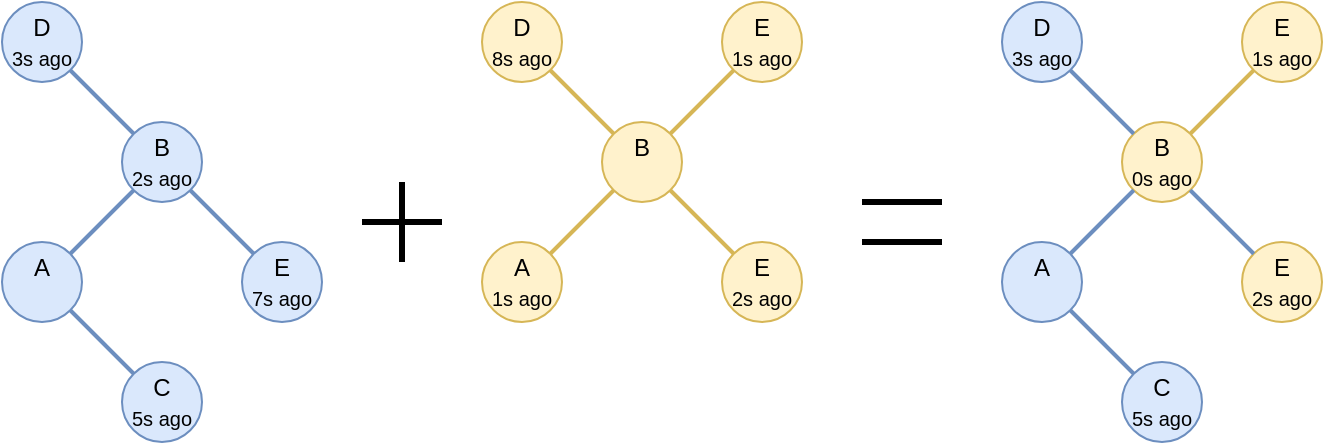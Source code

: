 <mxfile version="17.4.3" type="device"><diagram id="wfF42WI-X_UW3Hrvzg_g" name="Page-1"><mxGraphModel dx="1137" dy="642" grid="1" gridSize="10" guides="1" tooltips="1" connect="1" arrows="1" fold="1" page="1" pageScale="1" pageWidth="827" pageHeight="1169" math="0" shadow="0"><root><mxCell id="0"/><mxCell id="1" parent="0"/><mxCell id="CxLlkqy3ohUGYKOEevhO-1" value="&lt;div&gt;A&lt;/div&gt;&lt;font style=&quot;font-size: 10px&quot;&gt;&lt;br&gt;&lt;/font&gt;" style="ellipse;whiteSpace=wrap;html=1;aspect=fixed;fillColor=#dae8fc;strokeColor=#6c8ebf;" parent="1" vertex="1"><mxGeometry x="120" y="440" width="40" height="40" as="geometry"/></mxCell><mxCell id="CxLlkqy3ohUGYKOEevhO-2" value="&lt;div&gt;C&lt;/div&gt;&lt;div&gt;&lt;font style=&quot;font-size: 10px&quot;&gt;5s ago&lt;/font&gt;&lt;/div&gt;" style="ellipse;whiteSpace=wrap;html=1;aspect=fixed;fillColor=#dae8fc;strokeColor=#6c8ebf;" parent="1" vertex="1"><mxGeometry x="180" y="500" width="40" height="40" as="geometry"/></mxCell><mxCell id="CxLlkqy3ohUGYKOEevhO-4" value="B&lt;br&gt;&lt;div&gt;&lt;font style=&quot;font-size: 10px&quot;&gt;2s ago&lt;/font&gt;&lt;/div&gt;" style="ellipse;whiteSpace=wrap;html=1;aspect=fixed;fillColor=#dae8fc;strokeColor=#6c8ebf;" parent="1" vertex="1"><mxGeometry x="180" y="380" width="40" height="40" as="geometry"/></mxCell><mxCell id="CxLlkqy3ohUGYKOEevhO-5" value="&lt;div&gt;D&lt;/div&gt;&lt;div&gt;&lt;font style=&quot;font-size: 10px&quot;&gt;3s ago&lt;/font&gt;&lt;/div&gt;" style="ellipse;whiteSpace=wrap;html=1;aspect=fixed;fillColor=#dae8fc;strokeColor=#6c8ebf;" parent="1" vertex="1"><mxGeometry x="120" y="320" width="40" height="40" as="geometry"/></mxCell><mxCell id="CxLlkqy3ohUGYKOEevhO-6" value="&lt;div&gt;E&lt;/div&gt;&lt;div&gt;&lt;font style=&quot;font-size: 10px&quot;&gt;1s ago&lt;/font&gt;&lt;/div&gt;" style="ellipse;whiteSpace=wrap;html=1;aspect=fixed;fillColor=#fff2cc;strokeColor=#d6b656;" parent="1" vertex="1"><mxGeometry x="480" y="320" width="40" height="40" as="geometry"/></mxCell><mxCell id="CxLlkqy3ohUGYKOEevhO-7" value="&lt;div&gt;E&lt;/div&gt;&lt;div&gt;&lt;font style=&quot;font-size: 10px&quot;&gt;7s ago&lt;/font&gt;&lt;/div&gt;" style="ellipse;whiteSpace=wrap;html=1;aspect=fixed;fillColor=#dae8fc;strokeColor=#6c8ebf;" parent="1" vertex="1"><mxGeometry x="240" y="440" width="40" height="40" as="geometry"/></mxCell><mxCell id="CxLlkqy3ohUGYKOEevhO-17" value="" style="endArrow=none;html=1;rounded=0;exitX=1;exitY=0;exitDx=0;exitDy=0;entryX=0;entryY=1;entryDx=0;entryDy=0;strokeWidth=2;fillColor=#dae8fc;strokeColor=#6c8ebf;" parent="1" source="CxLlkqy3ohUGYKOEevhO-1" target="CxLlkqy3ohUGYKOEevhO-4" edge="1"><mxGeometry width="50" height="50" relative="1" as="geometry"><mxPoint x="280" y="570" as="sourcePoint"/><mxPoint x="330" y="520" as="targetPoint"/></mxGeometry></mxCell><mxCell id="CxLlkqy3ohUGYKOEevhO-18" value="" style="endArrow=none;html=1;rounded=0;exitX=1;exitY=1;exitDx=0;exitDy=0;entryX=0;entryY=0;entryDx=0;entryDy=0;strokeWidth=2;fillColor=#dae8fc;strokeColor=#6c8ebf;" parent="1" source="CxLlkqy3ohUGYKOEevhO-1" target="CxLlkqy3ohUGYKOEevhO-2" edge="1"><mxGeometry width="50" height="50" relative="1" as="geometry"><mxPoint x="290" y="580" as="sourcePoint"/><mxPoint x="340" y="530" as="targetPoint"/></mxGeometry></mxCell><mxCell id="CxLlkqy3ohUGYKOEevhO-19" value="" style="endArrow=none;html=1;rounded=0;exitX=1;exitY=1;exitDx=0;exitDy=0;entryX=0;entryY=0;entryDx=0;entryDy=0;strokeWidth=2;fillColor=#dae8fc;strokeColor=#6c8ebf;" parent="1" source="CxLlkqy3ohUGYKOEevhO-4" target="CxLlkqy3ohUGYKOEevhO-7" edge="1"><mxGeometry width="50" height="50" relative="1" as="geometry"><mxPoint x="300" y="590" as="sourcePoint"/><mxPoint x="350" y="540" as="targetPoint"/></mxGeometry></mxCell><mxCell id="CxLlkqy3ohUGYKOEevhO-20" value="" style="endArrow=none;html=1;rounded=0;exitX=0;exitY=0;exitDx=0;exitDy=0;entryX=1;entryY=1;entryDx=0;entryDy=0;strokeWidth=2;fillColor=#dae8fc;strokeColor=#6c8ebf;" parent="1" source="CxLlkqy3ohUGYKOEevhO-4" target="CxLlkqy3ohUGYKOEevhO-5" edge="1"><mxGeometry width="50" height="50" relative="1" as="geometry"><mxPoint x="310" y="600" as="sourcePoint"/><mxPoint x="360" y="550" as="targetPoint"/></mxGeometry></mxCell><mxCell id="CxLlkqy3ohUGYKOEevhO-21" value="" style="endArrow=none;html=1;rounded=0;exitX=1;exitY=0;exitDx=0;exitDy=0;entryX=0;entryY=1;entryDx=0;entryDy=0;strokeWidth=2;fillColor=#fff2cc;strokeColor=#d6b656;" parent="1" source="CxLlkqy3ohUGYKOEevhO-36" target="CxLlkqy3ohUGYKOEevhO-6" edge="1"><mxGeometry width="50" height="50" relative="1" as="geometry"><mxPoint x="360" y="610" as="sourcePoint"/><mxPoint x="410" y="560" as="targetPoint"/></mxGeometry></mxCell><mxCell id="CxLlkqy3ohUGYKOEevhO-34" value="&lt;div&gt;A&lt;/div&gt;&lt;font style=&quot;font-size: 10px&quot;&gt;1s ago&lt;/font&gt;" style="ellipse;whiteSpace=wrap;html=1;aspect=fixed;fillColor=#fff2cc;strokeColor=#d6b656;" parent="1" vertex="1"><mxGeometry x="360" y="440" width="40" height="40" as="geometry"/></mxCell><mxCell id="CxLlkqy3ohUGYKOEevhO-36" value="B&lt;br&gt;&lt;div&gt;&lt;font style=&quot;font-size: 10px&quot;&gt;&lt;br&gt;&lt;/font&gt;&lt;/div&gt;" style="ellipse;whiteSpace=wrap;html=1;aspect=fixed;fillColor=#fff2cc;strokeColor=#d6b656;" parent="1" vertex="1"><mxGeometry x="420" y="380" width="40" height="40" as="geometry"/></mxCell><mxCell id="CxLlkqy3ohUGYKOEevhO-37" value="&lt;div&gt;D&lt;/div&gt;&lt;div&gt;&lt;font style=&quot;font-size: 10px&quot;&gt;8s ago&lt;/font&gt;&lt;/div&gt;" style="ellipse;whiteSpace=wrap;html=1;aspect=fixed;fillColor=#fff2cc;strokeColor=#d6b656;" parent="1" vertex="1"><mxGeometry x="360" y="320" width="40" height="40" as="geometry"/></mxCell><mxCell id="CxLlkqy3ohUGYKOEevhO-38" value="&lt;div&gt;E&lt;br&gt;&lt;/div&gt;&lt;font style=&quot;font-size: 10px&quot;&gt;2s ago&lt;/font&gt;" style="ellipse;whiteSpace=wrap;html=1;aspect=fixed;fillColor=#fff2cc;strokeColor=#d6b656;" parent="1" vertex="1"><mxGeometry x="480" y="440" width="40" height="40" as="geometry"/></mxCell><mxCell id="CxLlkqy3ohUGYKOEevhO-39" value="" style="endArrow=none;html=1;rounded=0;exitX=1;exitY=0;exitDx=0;exitDy=0;entryX=0;entryY=1;entryDx=0;entryDy=0;strokeWidth=2;fillColor=#fff2cc;strokeColor=#d6b656;" parent="1" source="CxLlkqy3ohUGYKOEevhO-34" target="CxLlkqy3ohUGYKOEevhO-36" edge="1"><mxGeometry width="50" height="50" relative="1" as="geometry"><mxPoint x="520" y="570" as="sourcePoint"/><mxPoint x="570" y="520" as="targetPoint"/></mxGeometry></mxCell><mxCell id="CxLlkqy3ohUGYKOEevhO-41" value="" style="endArrow=none;html=1;rounded=0;exitX=1;exitY=1;exitDx=0;exitDy=0;entryX=0;entryY=0;entryDx=0;entryDy=0;strokeWidth=2;fillColor=#fff2cc;strokeColor=#d6b656;" parent="1" source="CxLlkqy3ohUGYKOEevhO-36" target="CxLlkqy3ohUGYKOEevhO-38" edge="1"><mxGeometry width="50" height="50" relative="1" as="geometry"><mxPoint x="540" y="590" as="sourcePoint"/><mxPoint x="590" y="540" as="targetPoint"/></mxGeometry></mxCell><mxCell id="CxLlkqy3ohUGYKOEevhO-42" value="" style="endArrow=none;html=1;rounded=0;exitX=0;exitY=0;exitDx=0;exitDy=0;entryX=1;entryY=1;entryDx=0;entryDy=0;strokeWidth=2;fillColor=#fff2cc;strokeColor=#d6b656;" parent="1" source="CxLlkqy3ohUGYKOEevhO-36" target="CxLlkqy3ohUGYKOEevhO-37" edge="1"><mxGeometry width="50" height="50" relative="1" as="geometry"><mxPoint x="550" y="600" as="sourcePoint"/><mxPoint x="600" y="550" as="targetPoint"/></mxGeometry></mxCell><mxCell id="CxLlkqy3ohUGYKOEevhO-43" value="" style="endArrow=none;html=1;rounded=0;fontSize=10;strokeWidth=3;" parent="1" edge="1"><mxGeometry width="50" height="50" relative="1" as="geometry"><mxPoint x="300" y="430" as="sourcePoint"/><mxPoint x="340" y="430" as="targetPoint"/></mxGeometry></mxCell><mxCell id="CxLlkqy3ohUGYKOEevhO-44" value="" style="endArrow=none;html=1;rounded=0;fontSize=10;strokeWidth=3;" parent="1" edge="1"><mxGeometry width="50" height="50" relative="1" as="geometry"><mxPoint x="320" y="410" as="sourcePoint"/><mxPoint x="320" y="450" as="targetPoint"/></mxGeometry></mxCell><mxCell id="CxLlkqy3ohUGYKOEevhO-45" value="" style="endArrow=none;html=1;rounded=0;fontSize=10;strokeWidth=3;" parent="1" edge="1"><mxGeometry width="50" height="50" relative="1" as="geometry"><mxPoint x="550" y="420" as="sourcePoint"/><mxPoint x="590" y="420" as="targetPoint"/></mxGeometry></mxCell><mxCell id="CxLlkqy3ohUGYKOEevhO-46" value="" style="endArrow=none;html=1;rounded=0;fontSize=10;strokeWidth=3;" parent="1" edge="1"><mxGeometry width="50" height="50" relative="1" as="geometry"><mxPoint x="590" y="440" as="sourcePoint"/><mxPoint x="550" y="440" as="targetPoint"/></mxGeometry></mxCell><mxCell id="CxLlkqy3ohUGYKOEevhO-47" value="&lt;div&gt;A&lt;/div&gt;&lt;font style=&quot;font-size: 10px&quot;&gt;&lt;br&gt;&lt;/font&gt;" style="ellipse;whiteSpace=wrap;html=1;aspect=fixed;fillColor=#dae8fc;strokeColor=#6c8ebf;" parent="1" vertex="1"><mxGeometry x="620" y="440" width="40" height="40" as="geometry"/></mxCell><mxCell id="CxLlkqy3ohUGYKOEevhO-48" value="&lt;div&gt;C&lt;/div&gt;&lt;div&gt;&lt;font style=&quot;font-size: 10px&quot;&gt;5s ago&lt;/font&gt;&lt;/div&gt;" style="ellipse;whiteSpace=wrap;html=1;aspect=fixed;fillColor=#dae8fc;strokeColor=#6c8ebf;" parent="1" vertex="1"><mxGeometry x="680" y="500" width="40" height="40" as="geometry"/></mxCell><mxCell id="CxLlkqy3ohUGYKOEevhO-49" value="B&lt;br&gt;&lt;div&gt;&lt;font style=&quot;font-size: 10px&quot;&gt;0s ago&lt;/font&gt;&lt;/div&gt;" style="ellipse;whiteSpace=wrap;html=1;aspect=fixed;fillColor=#fff2cc;strokeColor=#d6b656;" parent="1" vertex="1"><mxGeometry x="680" y="380" width="40" height="40" as="geometry"/></mxCell><mxCell id="CxLlkqy3ohUGYKOEevhO-50" value="&lt;div&gt;D&lt;/div&gt;&lt;div&gt;&lt;font style=&quot;font-size: 10px&quot;&gt;3s ago&lt;/font&gt;&lt;/div&gt;" style="ellipse;whiteSpace=wrap;html=1;aspect=fixed;fillColor=#dae8fc;strokeColor=#6c8ebf;" parent="1" vertex="1"><mxGeometry x="620" y="320" width="40" height="40" as="geometry"/></mxCell><mxCell id="CxLlkqy3ohUGYKOEevhO-51" value="&lt;div&gt;E&lt;/div&gt;&lt;div&gt;&lt;font style=&quot;font-size: 10px&quot;&gt;2s ago&lt;/font&gt;&lt;/div&gt;" style="ellipse;whiteSpace=wrap;html=1;aspect=fixed;fillColor=#fff2cc;strokeColor=#d6b656;" parent="1" vertex="1"><mxGeometry x="740" y="440" width="40" height="40" as="geometry"/></mxCell><mxCell id="CxLlkqy3ohUGYKOEevhO-52" value="" style="endArrow=none;html=1;rounded=0;exitX=1;exitY=0;exitDx=0;exitDy=0;entryX=0;entryY=1;entryDx=0;entryDy=0;strokeWidth=2;fillColor=#dae8fc;strokeColor=#6c8ebf;" parent="1" source="CxLlkqy3ohUGYKOEevhO-47" target="CxLlkqy3ohUGYKOEevhO-49" edge="1"><mxGeometry width="50" height="50" relative="1" as="geometry"><mxPoint x="780" y="570" as="sourcePoint"/><mxPoint x="830" y="520" as="targetPoint"/></mxGeometry></mxCell><mxCell id="CxLlkqy3ohUGYKOEevhO-53" value="" style="endArrow=none;html=1;rounded=0;exitX=1;exitY=1;exitDx=0;exitDy=0;entryX=0;entryY=0;entryDx=0;entryDy=0;strokeWidth=2;fillColor=#dae8fc;strokeColor=#6c8ebf;" parent="1" source="CxLlkqy3ohUGYKOEevhO-47" target="CxLlkqy3ohUGYKOEevhO-48" edge="1"><mxGeometry width="50" height="50" relative="1" as="geometry"><mxPoint x="790" y="580" as="sourcePoint"/><mxPoint x="840" y="530" as="targetPoint"/></mxGeometry></mxCell><mxCell id="CxLlkqy3ohUGYKOEevhO-54" value="" style="endArrow=none;html=1;rounded=0;exitX=1;exitY=1;exitDx=0;exitDy=0;entryX=0;entryY=0;entryDx=0;entryDy=0;strokeWidth=2;fillColor=#dae8fc;strokeColor=#6c8ebf;" parent="1" source="CxLlkqy3ohUGYKOEevhO-49" target="CxLlkqy3ohUGYKOEevhO-51" edge="1"><mxGeometry width="50" height="50" relative="1" as="geometry"><mxPoint x="800" y="590" as="sourcePoint"/><mxPoint x="850" y="540" as="targetPoint"/></mxGeometry></mxCell><mxCell id="CxLlkqy3ohUGYKOEevhO-55" value="" style="endArrow=none;html=1;rounded=0;exitX=0;exitY=0;exitDx=0;exitDy=0;entryX=1;entryY=1;entryDx=0;entryDy=0;strokeWidth=2;fillColor=#dae8fc;strokeColor=#6c8ebf;" parent="1" source="CxLlkqy3ohUGYKOEevhO-49" target="CxLlkqy3ohUGYKOEevhO-50" edge="1"><mxGeometry width="50" height="50" relative="1" as="geometry"><mxPoint x="810" y="600" as="sourcePoint"/><mxPoint x="860" y="550" as="targetPoint"/></mxGeometry></mxCell><mxCell id="CxLlkqy3ohUGYKOEevhO-56" value="&lt;div&gt;E&lt;/div&gt;&lt;div&gt;&lt;font style=&quot;font-size: 10px&quot;&gt;1s ago&lt;/font&gt;&lt;/div&gt;" style="ellipse;whiteSpace=wrap;html=1;aspect=fixed;fillColor=#fff2cc;strokeColor=#d6b656;" parent="1" vertex="1"><mxGeometry x="740" y="320" width="40" height="40" as="geometry"/></mxCell><mxCell id="CxLlkqy3ohUGYKOEevhO-57" value="" style="endArrow=none;html=1;rounded=0;exitX=1;exitY=0;exitDx=0;exitDy=0;entryX=0;entryY=1;entryDx=0;entryDy=0;fillColor=#fff2cc;strokeColor=#d6b656;strokeWidth=2;" parent="1" source="CxLlkqy3ohUGYKOEevhO-49" target="CxLlkqy3ohUGYKOEevhO-56" edge="1"><mxGeometry width="50" height="50" relative="1" as="geometry"><mxPoint x="714.142" y="385.858" as="sourcePoint"/><mxPoint x="670" y="560" as="targetPoint"/></mxGeometry></mxCell></root></mxGraphModel></diagram></mxfile>